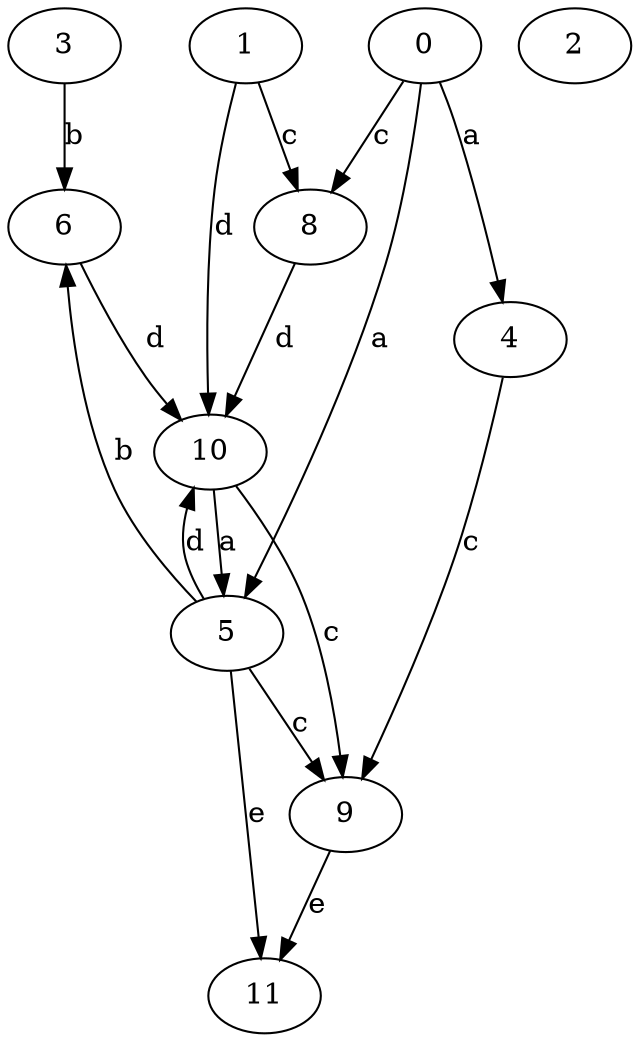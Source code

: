 strict digraph  {
3;
4;
5;
6;
0;
8;
1;
9;
2;
10;
11;
3 -> 6  [label=b];
4 -> 9  [label=c];
5 -> 6  [label=b];
5 -> 9  [label=c];
5 -> 10  [label=d];
5 -> 11  [label=e];
6 -> 10  [label=d];
0 -> 4  [label=a];
0 -> 5  [label=a];
0 -> 8  [label=c];
8 -> 10  [label=d];
1 -> 8  [label=c];
1 -> 10  [label=d];
9 -> 11  [label=e];
10 -> 5  [label=a];
10 -> 9  [label=c];
}
